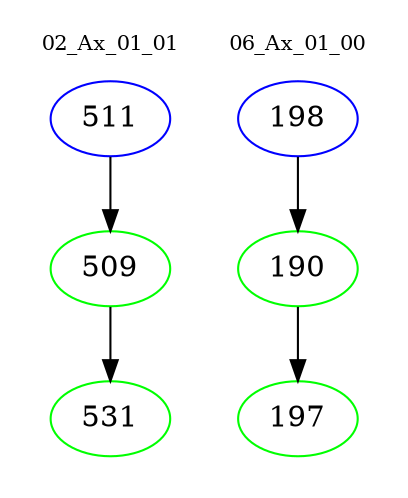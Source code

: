 digraph{
subgraph cluster_0 {
color = white
label = "02_Ax_01_01";
fontsize=10;
T0_511 [label="511", color="blue"]
T0_511 -> T0_509 [color="black"]
T0_509 [label="509", color="green"]
T0_509 -> T0_531 [color="black"]
T0_531 [label="531", color="green"]
}
subgraph cluster_1 {
color = white
label = "06_Ax_01_00";
fontsize=10;
T1_198 [label="198", color="blue"]
T1_198 -> T1_190 [color="black"]
T1_190 [label="190", color="green"]
T1_190 -> T1_197 [color="black"]
T1_197 [label="197", color="green"]
}
}
